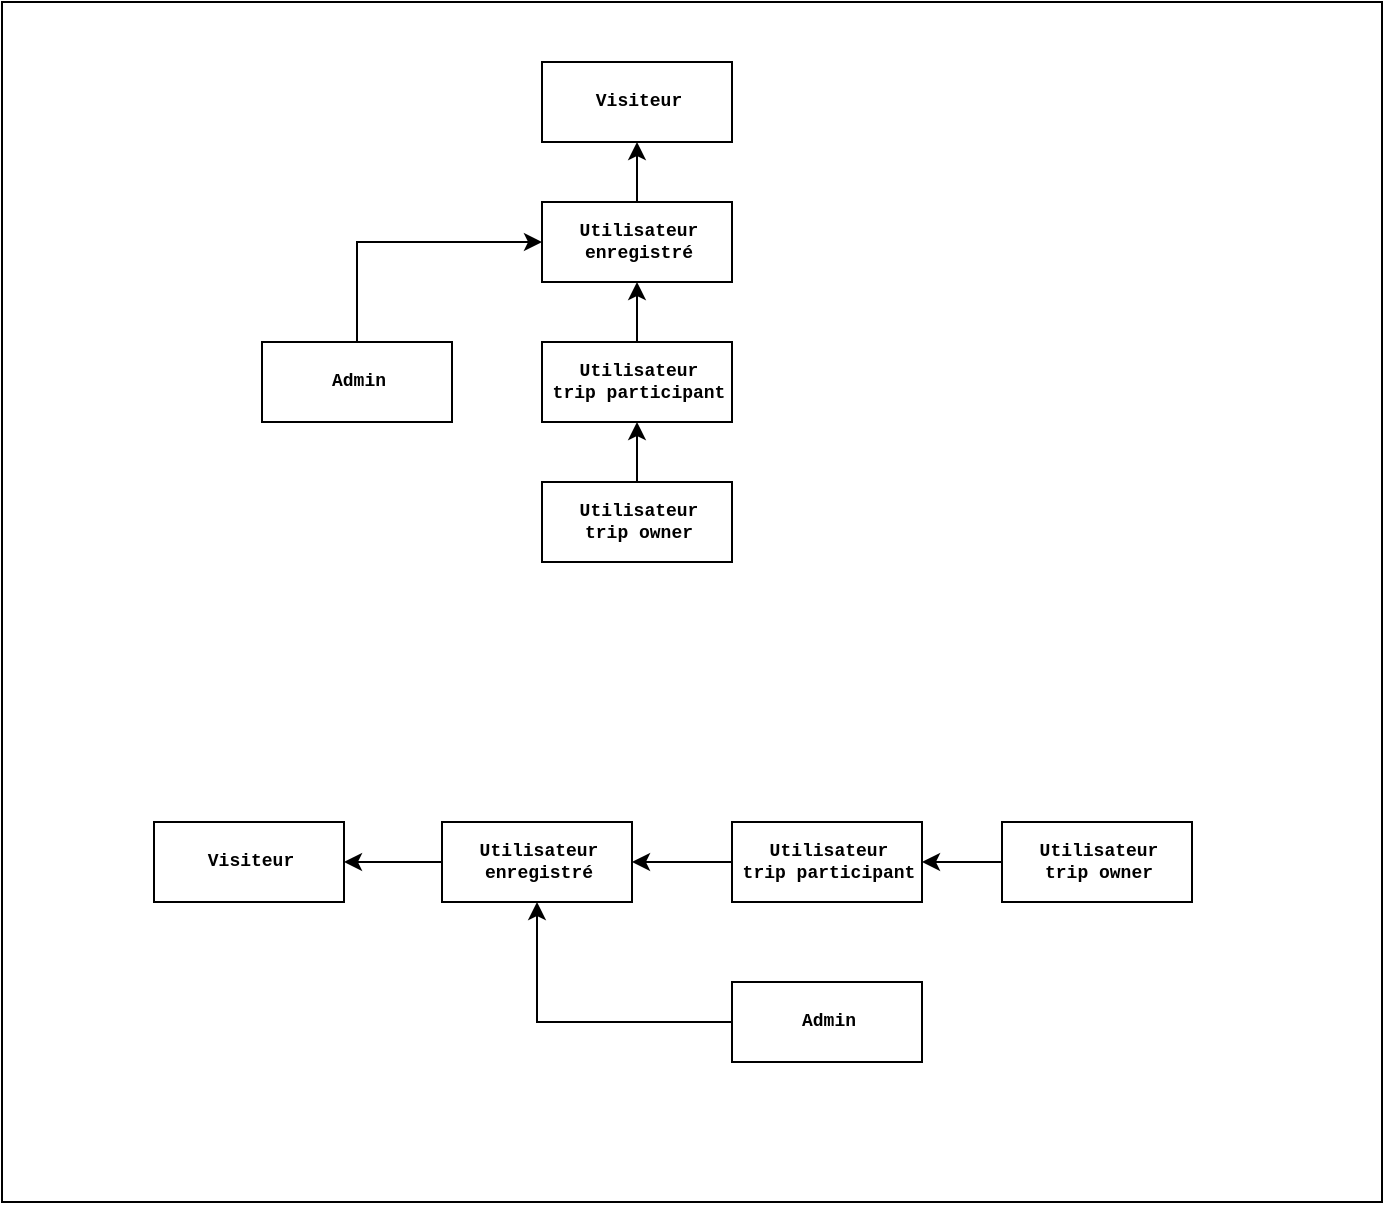 <mxfile version="18.0.1" type="device"><diagram id="QnJUWKK3eHe4Avht0rWO" name="Page-1"><mxGraphModel dx="760" dy="646" grid="1" gridSize="10" guides="1" tooltips="1" connect="1" arrows="1" fold="1" page="1" pageScale="1" pageWidth="850" pageHeight="1100" math="0" shadow="0"><root><mxCell id="0"/><mxCell id="1" parent="0"/><mxCell id="fNESt4YlTVIJzDH-Y1cW-24" value="" style="html=1;fontFamily=Courier New;fontSize=9;" vertex="1" parent="1"><mxGeometry x="60" y="170" width="690" height="600" as="geometry"/></mxCell><mxCell id="fNESt4YlTVIJzDH-Y1cW-1" value="Visiteur" style="html=1;fontSize=9;fontStyle=1;fontFamily=Courier New;" vertex="1" parent="1"><mxGeometry x="330" y="200" width="95" height="40" as="geometry"/></mxCell><mxCell id="fNESt4YlTVIJzDH-Y1cW-6" style="edgeStyle=orthogonalEdgeStyle;rounded=0;orthogonalLoop=1;jettySize=auto;html=1;exitX=0.5;exitY=0;exitDx=0;exitDy=0;entryX=0.5;entryY=1;entryDx=0;entryDy=0;fontFamily=Courier New;fontSize=9;" edge="1" parent="1" source="fNESt4YlTVIJzDH-Y1cW-2" target="fNESt4YlTVIJzDH-Y1cW-1"><mxGeometry relative="1" as="geometry"/></mxCell><mxCell id="fNESt4YlTVIJzDH-Y1cW-2" value="Utilisateur&lt;br&gt;enregistré" style="html=1;fontSize=9;fontStyle=1;fontFamily=Courier New;" vertex="1" parent="1"><mxGeometry x="330" y="270" width="95" height="40" as="geometry"/></mxCell><mxCell id="fNESt4YlTVIJzDH-Y1cW-7" style="edgeStyle=orthogonalEdgeStyle;rounded=0;orthogonalLoop=1;jettySize=auto;html=1;exitX=0.5;exitY=0;exitDx=0;exitDy=0;entryX=0.5;entryY=1;entryDx=0;entryDy=0;fontFamily=Courier New;fontSize=9;" edge="1" parent="1" source="fNESt4YlTVIJzDH-Y1cW-3" target="fNESt4YlTVIJzDH-Y1cW-2"><mxGeometry relative="1" as="geometry"/></mxCell><mxCell id="fNESt4YlTVIJzDH-Y1cW-3" value="Utilisateur &lt;br&gt;trip participant" style="html=1;fontSize=9;fontStyle=1;fontFamily=Courier New;" vertex="1" parent="1"><mxGeometry x="330" y="340" width="95" height="40" as="geometry"/></mxCell><mxCell id="fNESt4YlTVIJzDH-Y1cW-8" style="edgeStyle=orthogonalEdgeStyle;rounded=0;orthogonalLoop=1;jettySize=auto;html=1;exitX=0.5;exitY=0;exitDx=0;exitDy=0;entryX=0.5;entryY=1;entryDx=0;entryDy=0;fontFamily=Courier New;fontSize=9;" edge="1" parent="1" source="fNESt4YlTVIJzDH-Y1cW-4" target="fNESt4YlTVIJzDH-Y1cW-3"><mxGeometry relative="1" as="geometry"/></mxCell><mxCell id="fNESt4YlTVIJzDH-Y1cW-4" value="Utilisateur&lt;br&gt;trip owner" style="html=1;fontSize=9;fontStyle=1;fontFamily=Courier New;" vertex="1" parent="1"><mxGeometry x="330" y="410" width="95" height="40" as="geometry"/></mxCell><mxCell id="fNESt4YlTVIJzDH-Y1cW-9" style="edgeStyle=orthogonalEdgeStyle;rounded=0;orthogonalLoop=1;jettySize=auto;html=1;exitX=0.5;exitY=0;exitDx=0;exitDy=0;entryX=0;entryY=0.5;entryDx=0;entryDy=0;fontFamily=Courier New;fontSize=9;" edge="1" parent="1" source="fNESt4YlTVIJzDH-Y1cW-5" target="fNESt4YlTVIJzDH-Y1cW-2"><mxGeometry relative="1" as="geometry"/></mxCell><mxCell id="fNESt4YlTVIJzDH-Y1cW-5" value="Admin" style="html=1;fontSize=9;fontStyle=1;fontFamily=Courier New;" vertex="1" parent="1"><mxGeometry x="190" y="340" width="95" height="40" as="geometry"/></mxCell><mxCell id="fNESt4YlTVIJzDH-Y1cW-10" value="Visiteur" style="html=1;fontSize=9;fontStyle=1;fontFamily=Courier New;" vertex="1" parent="1"><mxGeometry x="136" y="580" width="95" height="40" as="geometry"/></mxCell><mxCell id="fNESt4YlTVIJzDH-Y1cW-19" style="edgeStyle=orthogonalEdgeStyle;rounded=0;orthogonalLoop=1;jettySize=auto;html=1;exitX=0;exitY=0.5;exitDx=0;exitDy=0;entryX=1;entryY=0.5;entryDx=0;entryDy=0;fontFamily=Courier New;fontSize=9;" edge="1" parent="1" source="fNESt4YlTVIJzDH-Y1cW-12" target="fNESt4YlTVIJzDH-Y1cW-10"><mxGeometry relative="1" as="geometry"/></mxCell><mxCell id="fNESt4YlTVIJzDH-Y1cW-12" value="Utilisateur&lt;br&gt;enregistré" style="html=1;fontSize=9;fontStyle=1;fontFamily=Courier New;" vertex="1" parent="1"><mxGeometry x="280" y="580" width="95" height="40" as="geometry"/></mxCell><mxCell id="fNESt4YlTVIJzDH-Y1cW-21" style="edgeStyle=orthogonalEdgeStyle;rounded=0;orthogonalLoop=1;jettySize=auto;html=1;exitX=0;exitY=0.5;exitDx=0;exitDy=0;entryX=1;entryY=0.5;entryDx=0;entryDy=0;fontFamily=Courier New;fontSize=9;" edge="1" parent="1" source="fNESt4YlTVIJzDH-Y1cW-14" target="fNESt4YlTVIJzDH-Y1cW-12"><mxGeometry relative="1" as="geometry"/></mxCell><mxCell id="fNESt4YlTVIJzDH-Y1cW-14" value="Utilisateur &lt;br&gt;trip participant" style="html=1;fontSize=9;fontStyle=1;fontFamily=Courier New;" vertex="1" parent="1"><mxGeometry x="425" y="580" width="95" height="40" as="geometry"/></mxCell><mxCell id="fNESt4YlTVIJzDH-Y1cW-22" style="edgeStyle=orthogonalEdgeStyle;rounded=0;orthogonalLoop=1;jettySize=auto;html=1;exitX=0;exitY=0.5;exitDx=0;exitDy=0;entryX=1;entryY=0.5;entryDx=0;entryDy=0;fontFamily=Courier New;fontSize=9;" edge="1" parent="1" source="fNESt4YlTVIJzDH-Y1cW-16" target="fNESt4YlTVIJzDH-Y1cW-14"><mxGeometry relative="1" as="geometry"/></mxCell><mxCell id="fNESt4YlTVIJzDH-Y1cW-16" value="Utilisateur&lt;br&gt;trip owner" style="html=1;fontSize=9;fontStyle=1;fontFamily=Courier New;" vertex="1" parent="1"><mxGeometry x="560" y="580" width="95" height="40" as="geometry"/></mxCell><mxCell id="fNESt4YlTVIJzDH-Y1cW-23" style="edgeStyle=orthogonalEdgeStyle;rounded=0;orthogonalLoop=1;jettySize=auto;html=1;exitX=0;exitY=0.5;exitDx=0;exitDy=0;entryX=0.5;entryY=1;entryDx=0;entryDy=0;fontFamily=Courier New;fontSize=9;" edge="1" parent="1" source="fNESt4YlTVIJzDH-Y1cW-18" target="fNESt4YlTVIJzDH-Y1cW-12"><mxGeometry relative="1" as="geometry"/></mxCell><mxCell id="fNESt4YlTVIJzDH-Y1cW-18" value="Admin" style="html=1;fontSize=9;fontStyle=1;fontFamily=Courier New;" vertex="1" parent="1"><mxGeometry x="425" y="660" width="95" height="40" as="geometry"/></mxCell></root></mxGraphModel></diagram></mxfile>